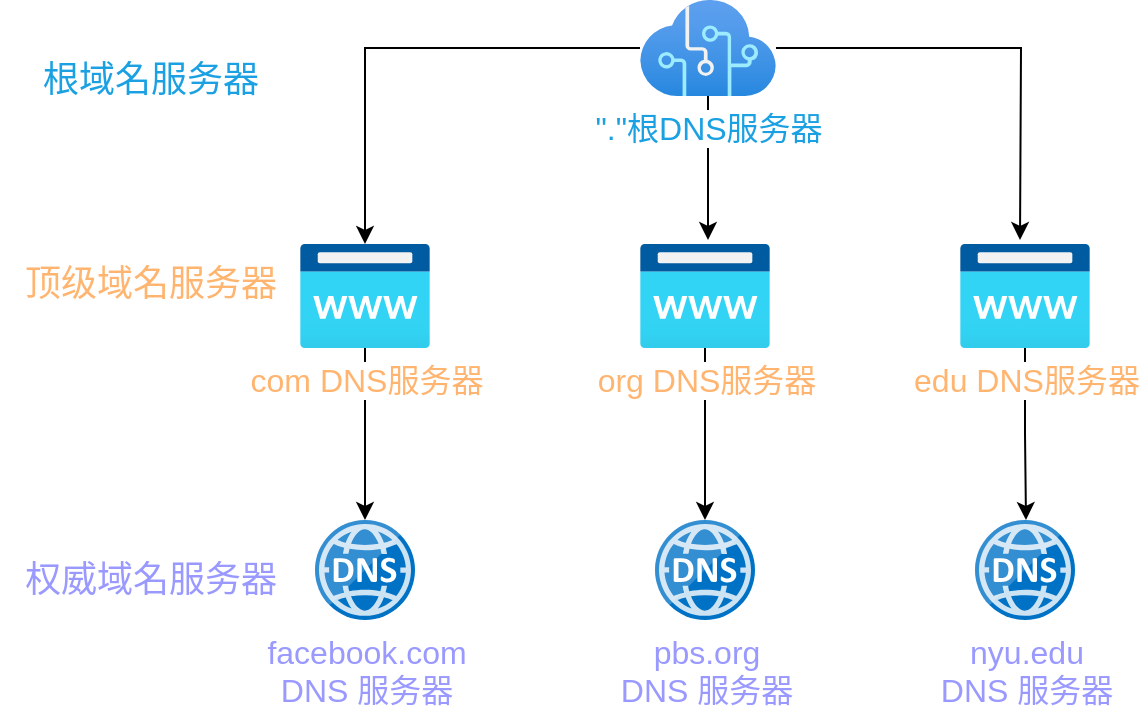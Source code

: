 <mxfile version="20.5.3" type="github">
  <diagram id="eCHaqAdTofoHEWZYrXQT" name="第 1 页">
    <mxGraphModel dx="1422" dy="754" grid="1" gridSize="10" guides="1" tooltips="1" connect="1" arrows="1" fold="1" page="1" pageScale="1" pageWidth="827" pageHeight="1169" math="0" shadow="0">
      <root>
        <mxCell id="0" />
        <mxCell id="1" parent="0" />
        <mxCell id="GeqgyGRexY3p-APIAECZ-12" style="edgeStyle=orthogonalEdgeStyle;rounded=0;orthogonalLoop=1;jettySize=auto;html=1;fontSize=16;fontColor=#9999FF;" edge="1" parent="1" source="GeqgyGRexY3p-APIAECZ-1" target="GeqgyGRexY3p-APIAECZ-6">
          <mxGeometry relative="1" as="geometry" />
        </mxCell>
        <mxCell id="GeqgyGRexY3p-APIAECZ-16" style="edgeStyle=orthogonalEdgeStyle;rounded=0;orthogonalLoop=1;jettySize=auto;html=1;fontSize=16;fontColor=#9999FF;" edge="1" parent="1" source="GeqgyGRexY3p-APIAECZ-1">
          <mxGeometry relative="1" as="geometry">
            <mxPoint x="404" y="180" as="targetPoint" />
          </mxGeometry>
        </mxCell>
        <mxCell id="GeqgyGRexY3p-APIAECZ-18" style="edgeStyle=orthogonalEdgeStyle;rounded=0;orthogonalLoop=1;jettySize=auto;html=1;fontSize=16;fontColor=#9999FF;" edge="1" parent="1" source="GeqgyGRexY3p-APIAECZ-1">
          <mxGeometry relative="1" as="geometry">
            <mxPoint x="560" y="180" as="targetPoint" />
          </mxGeometry>
        </mxCell>
        <mxCell id="GeqgyGRexY3p-APIAECZ-1" value="&lt;font color=&quot;#1ba1e2&quot; style=&quot;font-size: 16px;&quot;&gt;&quot;.&quot;根DNS服务器&lt;/font&gt;" style="aspect=fixed;html=1;points=[];align=center;image;fontSize=12;image=img/lib/azure2/ai_machine_learning/Cognitive_Services.svg;" vertex="1" parent="1">
          <mxGeometry x="370" y="60" width="68" height="48" as="geometry" />
        </mxCell>
        <mxCell id="GeqgyGRexY3p-APIAECZ-2" value="&lt;font style=&quot;font-size: 18px;&quot;&gt;根域名服务器&lt;/font&gt;" style="text;html=1;resizable=0;autosize=1;align=center;verticalAlign=middle;points=[];fillColor=none;strokeColor=none;rounded=0;fontColor=#1BA1E2;" vertex="1" parent="1">
          <mxGeometry x="60" y="80" width="130" height="40" as="geometry" />
        </mxCell>
        <mxCell id="GeqgyGRexY3p-APIAECZ-4" value="&lt;font style=&quot;font-size: 16px;&quot; color=&quot;#9999ff&quot;&gt;facebook.com&lt;br&gt;DNS 服务器&lt;br&gt;&lt;/font&gt;" style="sketch=0;aspect=fixed;html=1;points=[];align=center;image;fontSize=12;image=img/lib/mscae/DNS.svg;fontColor=#7EA6E0;" vertex="1" parent="1">
          <mxGeometry x="207.5" y="320" width="50" height="50" as="geometry" />
        </mxCell>
        <mxCell id="GeqgyGRexY3p-APIAECZ-21" style="edgeStyle=orthogonalEdgeStyle;rounded=0;orthogonalLoop=1;jettySize=auto;html=1;fontSize=16;fontColor=#9999FF;" edge="1" parent="1" source="GeqgyGRexY3p-APIAECZ-5" target="GeqgyGRexY3p-APIAECZ-19">
          <mxGeometry relative="1" as="geometry">
            <mxPoint x="402.5" y="284" as="targetPoint" />
          </mxGeometry>
        </mxCell>
        <mxCell id="GeqgyGRexY3p-APIAECZ-5" value="&lt;font color=&quot;#ffb570&quot; style=&quot;font-size: 16px;&quot;&gt;org DNS服务器&lt;/font&gt;" style="aspect=fixed;html=1;points=[];align=center;image;fontSize=12;image=img/lib/azure2/app_services/App_Service_Domains.svg;fontColor=#7EA6E0;" vertex="1" parent="1">
          <mxGeometry x="370" y="182" width="65" height="52" as="geometry" />
        </mxCell>
        <mxCell id="GeqgyGRexY3p-APIAECZ-11" style="edgeStyle=orthogonalEdgeStyle;rounded=0;orthogonalLoop=1;jettySize=auto;html=1;fontSize=16;fontColor=#9999FF;" edge="1" parent="1" source="GeqgyGRexY3p-APIAECZ-6" target="GeqgyGRexY3p-APIAECZ-4">
          <mxGeometry relative="1" as="geometry">
            <mxPoint x="233" y="300" as="targetPoint" />
          </mxGeometry>
        </mxCell>
        <mxCell id="GeqgyGRexY3p-APIAECZ-6" value="&lt;font color=&quot;#ffb570&quot; style=&quot;font-size: 16px;&quot;&gt;com DNS服务器&lt;/font&gt;" style="aspect=fixed;html=1;points=[];align=center;image;fontSize=12;image=img/lib/azure2/app_services/App_Service_Domains.svg;fontColor=#7EA6E0;" vertex="1" parent="1">
          <mxGeometry x="200" y="182" width="65" height="52" as="geometry" />
        </mxCell>
        <mxCell id="GeqgyGRexY3p-APIAECZ-26" style="edgeStyle=orthogonalEdgeStyle;rounded=0;orthogonalLoop=1;jettySize=auto;html=1;fontSize=16;fontColor=#9999FF;entryX=0.51;entryY=0;entryDx=0;entryDy=0;entryPerimeter=0;" edge="1" parent="1" source="GeqgyGRexY3p-APIAECZ-7" target="GeqgyGRexY3p-APIAECZ-22">
          <mxGeometry relative="1" as="geometry">
            <mxPoint x="562.5" y="274" as="targetPoint" />
          </mxGeometry>
        </mxCell>
        <mxCell id="GeqgyGRexY3p-APIAECZ-7" value="&lt;font color=&quot;#ffb570&quot; style=&quot;font-size: 16px;&quot;&gt;edu DNS服务器&lt;/font&gt;" style="aspect=fixed;html=1;points=[];align=center;image;fontSize=12;image=img/lib/azure2/app_services/App_Service_Domains.svg;fontColor=#7EA6E0;" vertex="1" parent="1">
          <mxGeometry x="530" y="182" width="65" height="52" as="geometry" />
        </mxCell>
        <mxCell id="GeqgyGRexY3p-APIAECZ-8" value="&lt;font color=&quot;#ffb570&quot; style=&quot;font-size: 18px;&quot;&gt;顶级域名服务器&lt;/font&gt;" style="text;html=1;resizable=0;autosize=1;align=center;verticalAlign=middle;points=[];fillColor=none;strokeColor=none;rounded=0;fontColor=#1BA1E2;" vertex="1" parent="1">
          <mxGeometry x="50" y="182" width="150" height="40" as="geometry" />
        </mxCell>
        <mxCell id="GeqgyGRexY3p-APIAECZ-9" value="&lt;font color=&quot;#9999ff&quot; style=&quot;font-size: 18px;&quot;&gt;权威域名服务器&lt;/font&gt;" style="text;html=1;resizable=0;autosize=1;align=center;verticalAlign=middle;points=[];fillColor=none;strokeColor=none;rounded=0;fontColor=#1BA1E2;" vertex="1" parent="1">
          <mxGeometry x="50" y="330" width="150" height="40" as="geometry" />
        </mxCell>
        <mxCell id="GeqgyGRexY3p-APIAECZ-19" value="&lt;font style=&quot;font-size: 16px;&quot; color=&quot;#9999ff&quot;&gt;pbs.org&lt;br&gt;DNS 服务器&lt;br&gt;&lt;/font&gt;" style="sketch=0;aspect=fixed;html=1;points=[];align=center;image;fontSize=12;image=img/lib/mscae/DNS.svg;fontColor=#7EA6E0;" vertex="1" parent="1">
          <mxGeometry x="377.5" y="320" width="50" height="50" as="geometry" />
        </mxCell>
        <mxCell id="GeqgyGRexY3p-APIAECZ-22" value="&lt;font style=&quot;font-size: 16px;&quot; color=&quot;#9999ff&quot;&gt;nyu.edu&lt;br&gt;DNS 服务器&lt;br&gt;&lt;/font&gt;" style="sketch=0;aspect=fixed;html=1;points=[];align=center;image;fontSize=12;image=img/lib/mscae/DNS.svg;fontColor=#7EA6E0;" vertex="1" parent="1">
          <mxGeometry x="537.5" y="320" width="50" height="50" as="geometry" />
        </mxCell>
      </root>
    </mxGraphModel>
  </diagram>
</mxfile>
